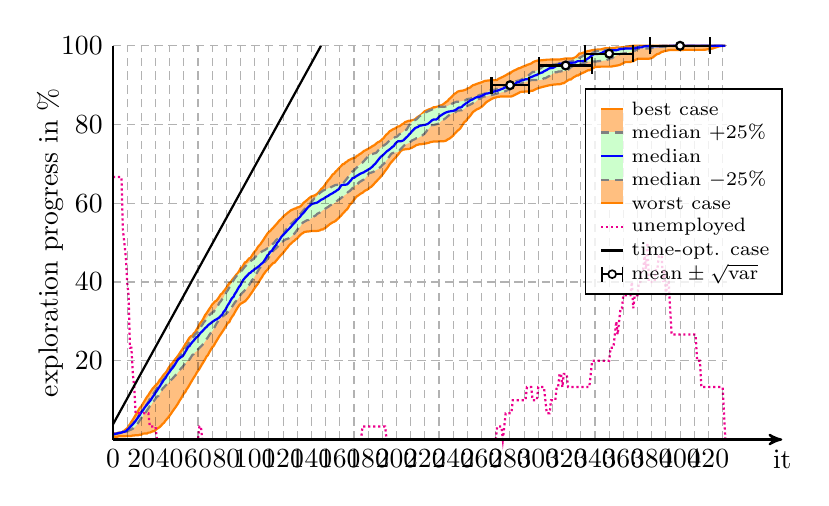 \begin{tikzpicture}[thick]


% plot data, scaled to 8cm
\begin{scope}[yscale=0.05, xscale=0.018]
\draw[draw=orange, fill=orange!50] (0.00, 0.69) -- (1.00, 0.71) -- (2.00, 0.71) -- (3.00, 0.71) -- (4.00, 0.82) -- (5.00, 0.82) -- (6.00, 0.82) -- (7.00, 0.84) -- (8.00, 0.84) -- (9.00, 0.84) -- (10.00, 0.92) -- (11.00, 0.92) -- (12.00, 0.92) -- (13.00, 0.92) -- (14.00, 1.03) -- (15.00, 1.03) -- (16.00, 1.11) -- (17.00, 1.11) -- (18.00, 1.11) -- (19.00, 1.24) -- (20.00, 1.24) -- (21.00, 1.49) -- (22.00, 1.51) -- (23.00, 1.51) -- (24.00, 1.51) -- (25.00, 1.76) -- (26.00, 1.76) -- (27.00, 1.93) -- (28.00, 2.08) -- (29.00, 2.10) -- (30.00, 2.42) -- (31.00, 2.71) -- (32.00, 2.94) -- (33.00, 3.17) -- (34.00, 3.53) -- (35.00, 3.97) -- (36.00, 4.26) -- (37.00, 4.77) -- (38.00, 5.19) -- (39.00, 5.61) -- (40.00, 6.09) -- (41.00, 6.60) -- (42.00, 7.14) -- (43.00, 7.65) -- (44.00, 8.13) -- (45.00, 8.65) -- (46.00, 9.22) -- (47.00, 9.89) -- (48.00, 10.42) -- (49.00, 11.05) -- (50.00, 11.72) -- (51.00, 12.04) -- (52.00, 12.75) -- (53.00, 13.27) -- (54.00, 13.90) -- (55.00, 14.51) -- (56.00, 15.12) -- (57.00, 15.73) -- (58.00, 16.24) -- (59.00, 16.93) -- (60.00, 17.45) -- (61.00, 17.98) -- (62.00, 18.61) -- (63.00, 19.22) -- (64.00, 19.79) -- (65.00, 20.39) -- (66.00, 21.11) -- (67.00, 21.47) -- (68.00, 22.18) -- (69.00, 22.81) -- (70.00, 23.42) -- (71.00, 23.76) -- (72.00, 24.43) -- (73.00, 25.02) -- (74.00, 25.62) -- (75.00, 26.23) -- (76.00, 26.74) -- (77.00, 27.28) -- (78.00, 27.81) -- (79.00, 28.42) -- (80.00, 29.01) -- (81.00, 29.62) -- (82.00, 29.80) -- (83.00, 30.58) -- (84.00, 31.19) -- (85.00, 31.63) -- (86.00, 32.33) -- (87.00, 32.96) -- (88.00, 33.56) -- (89.00, 34.07) -- (90.00, 34.49) -- (91.00, 34.64) -- (92.00, 34.89) -- (93.00, 35.08) -- (94.00, 35.45) -- (95.00, 35.87) -- (96.00, 36.32) -- (97.00, 36.88) -- (98.00, 37.37) -- (99.00, 37.91) -- (100.00, 38.50) -- (101.00, 39.00) -- (102.00, 39.45) -- (103.00, 40.03) -- (104.00, 40.71) -- (105.00, 41.19) -- (106.00, 41.84) -- (107.00, 42.30) -- (108.00, 42.81) -- (109.00, 43.16) -- (110.00, 43.60) -- (111.00, 44.09) -- (112.00, 44.44) -- (113.00, 44.84) -- (114.00, 44.93) -- (115.00, 45.37) -- (116.00, 45.81) -- (117.00, 46.23) -- (118.00, 46.67) -- (119.00, 47.05) -- (120.00, 47.41) -- (121.00, 47.87) -- (122.00, 48.33) -- (123.00, 48.71) -- (124.00, 49.25) -- (125.00, 49.61) -- (126.00, 49.91) -- (127.00, 50.26) -- (128.00, 50.51) -- (129.00, 50.89) -- (130.00, 51.10) -- (131.00, 51.56) -- (132.00, 51.92) -- (133.00, 52.24) -- (134.00, 52.43) -- (135.00, 52.72) -- (136.00, 52.76) -- (137.00, 52.85) -- (138.00, 52.85) -- (139.00, 52.89) -- (140.00, 52.97) -- (141.00, 52.99) -- (142.00, 52.99) -- (143.00, 52.99) -- (144.00, 52.99) -- (145.00, 53.04) -- (146.00, 53.12) -- (147.00, 53.35) -- (148.00, 53.35) -- (149.00, 53.60) -- (150.00, 53.79) -- (151.00, 54.13) -- (152.00, 54.40) -- (153.00, 54.72) -- (154.00, 54.93) -- (155.00, 55.16) -- (156.00, 55.30) -- (157.00, 55.53) -- (158.00, 55.87) -- (159.00, 56.16) -- (160.00, 56.56) -- (161.00, 56.90) -- (162.00, 57.36) -- (163.00, 57.70) -- (164.00, 58.14) -- (165.00, 58.43) -- (166.00, 58.92) -- (167.00, 59.61) -- (168.00, 59.95) -- (169.00, 60.37) -- (170.00, 60.89) -- (171.00, 61.35) -- (172.00, 61.77) -- (173.00, 61.98) -- (174.00, 62.26) -- (175.00, 62.51) -- (176.00, 62.65) -- (177.00, 62.99) -- (178.00, 63.26) -- (179.00, 63.39) -- (180.00, 63.62) -- (181.00, 63.96) -- (182.00, 64.15) -- (183.00, 64.48) -- (184.00, 64.86) -- (185.00, 65.28) -- (186.00, 65.62) -- (187.00, 66.04) -- (188.00, 66.39) -- (189.00, 66.81) -- (190.00, 67.25) -- (191.00, 67.70) -- (192.00, 68.24) -- (193.00, 68.70) -- (194.00, 69.21) -- (195.00, 69.82) -- (196.00, 70.30) -- (197.00, 70.68) -- (198.00, 71.12) -- (199.00, 71.50) -- (200.00, 71.90) -- (201.00, 72.34) -- (202.00, 72.80) -- (203.00, 73.28) -- (204.00, 73.53) -- (205.00, 73.66) -- (206.00, 73.70) -- (207.00, 73.75) -- (208.00, 73.79) -- (209.00, 73.83) -- (210.00, 74.00) -- (211.00, 74.14) -- (212.00, 74.35) -- (213.00, 74.54) -- (214.00, 74.80) -- (215.00, 74.86) -- (216.00, 74.98) -- (217.00, 74.98) -- (218.00, 75.05) -- (219.00, 75.11) -- (220.00, 75.15) -- (221.00, 75.22) -- (222.00, 75.30) -- (223.00, 75.40) -- (224.00, 75.55) -- (225.00, 75.61) -- (226.00, 75.68) -- (227.00, 75.72) -- (228.00, 75.72) -- (229.00, 75.72) -- (230.00, 75.74) -- (231.00, 75.76) -- (232.00, 75.76) -- (233.00, 75.76) -- (234.00, 75.82) -- (235.00, 75.93) -- (236.00, 76.20) -- (237.00, 76.37) -- (238.00, 76.60) -- (239.00, 76.90) -- (240.00, 77.21) -- (241.00, 77.69) -- (242.00, 78.01) -- (243.00, 78.41) -- (244.00, 78.70) -- (245.00, 79.02) -- (246.00, 79.61) -- (247.00, 80.17) -- (248.00, 80.70) -- (249.00, 80.89) -- (250.00, 81.47) -- (251.00, 81.81) -- (252.00, 82.21) -- (253.00, 82.73) -- (254.00, 83.22) -- (255.00, 83.43) -- (256.00, 83.72) -- (257.00, 83.93) -- (258.00, 84.04) -- (259.00, 84.27) -- (260.00, 84.50) -- (261.00, 84.81) -- (262.00, 85.17) -- (263.00, 85.57) -- (264.00, 85.84) -- (265.00, 86.05) -- (266.00, 86.26) -- (267.00, 86.49) -- (268.00, 86.64) -- (269.00, 86.81) -- (270.00, 86.85) -- (271.00, 87.02) -- (272.00, 87.04) -- (273.00, 87.10) -- (274.00, 87.15) -- (275.00, 87.15) -- (276.00, 87.15) -- (277.00, 87.15) -- (278.00, 87.15) -- (279.00, 87.15) -- (280.00, 87.15) -- (281.00, 87.15) -- (282.00, 87.27) -- (283.00, 87.46) -- (284.00, 87.63) -- (285.00, 87.80) -- (286.00, 87.99) -- (287.00, 88.20) -- (288.00, 88.30) -- (289.00, 88.34) -- (290.00, 88.36) -- (291.00, 88.38) -- (292.00, 88.41) -- (293.00, 88.41) -- (294.00, 88.43) -- (295.00, 88.57) -- (296.00, 88.57) -- (297.00, 88.76) -- (298.00, 88.95) -- (299.00, 89.12) -- (300.00, 89.25) -- (301.00, 89.35) -- (302.00, 89.46) -- (303.00, 89.56) -- (304.00, 89.65) -- (305.00, 89.73) -- (306.00, 89.83) -- (307.00, 89.92) -- (308.00, 89.98) -- (309.00, 90.04) -- (310.00, 90.11) -- (311.00, 90.15) -- (312.00, 90.19) -- (313.00, 90.21) -- (314.00, 90.23) -- (315.00, 90.25) -- (316.00, 90.30) -- (317.00, 90.51) -- (318.00, 90.51) -- (319.00, 90.74) -- (320.00, 91.03) -- (321.00, 91.22) -- (322.00, 91.47) -- (323.00, 91.47) -- (324.00, 91.75) -- (325.00, 92.02) -- (326.00, 92.19) -- (327.00, 92.44) -- (328.00, 92.44) -- (329.00, 92.71) -- (330.00, 92.88) -- (331.00, 93.07) -- (332.00, 93.22) -- (333.00, 93.38) -- (334.00, 93.59) -- (335.00, 93.78) -- (336.00, 93.78) -- (337.00, 93.95) -- (338.00, 94.20) -- (339.00, 94.37) -- (340.00, 94.60) -- (341.00, 94.64) -- (342.00, 94.69) -- (343.00, 94.69) -- (344.00, 94.71) -- (345.00, 94.71) -- (346.00, 94.71) -- (347.00, 94.71) -- (348.00, 94.71) -- (349.00, 94.71) -- (350.00, 94.71) -- (351.00, 94.71) -- (352.00, 94.75) -- (353.00, 94.85) -- (354.00, 94.90) -- (355.00, 94.96) -- (356.00, 95.02) -- (357.00, 95.11) -- (358.00, 95.23) -- (359.00, 95.42) -- (360.00, 95.61) -- (361.00, 95.84) -- (362.00, 95.86) -- (363.00, 95.86) -- (364.00, 95.86) -- (365.00, 95.90) -- (366.00, 96.03) -- (367.00, 96.09) -- (368.00, 96.32) -- (369.00, 96.51) -- (370.00, 96.72) -- (371.00, 96.72) -- (372.00, 96.72) -- (373.00, 96.72) -- (374.00, 96.72) -- (375.00, 96.72) -- (376.00, 96.72) -- (377.00, 96.72) -- (378.00, 96.72) -- (379.00, 96.79) -- (380.00, 96.93) -- (381.00, 97.10) -- (382.00, 97.42) -- (383.00, 97.69) -- (384.00, 97.92) -- (385.00, 97.98) -- (386.00, 98.19) -- (387.00, 98.45) -- (388.00, 98.51) -- (389.00, 98.70) -- (390.00, 98.70) -- (391.00, 98.80) -- (392.00, 98.89) -- (393.00, 98.91) -- (394.00, 98.93) -- (395.00, 98.93) -- (396.00, 98.93) -- (397.00, 98.93) -- (398.00, 98.93) -- (399.00, 98.93) -- (400.00, 98.93) -- (401.00, 98.93) -- (402.00, 98.95) -- (403.00, 98.97) -- (404.00, 98.97) -- (405.00, 98.97) -- (406.00, 98.97) -- (407.00, 98.97) -- (408.00, 98.97) -- (409.00, 98.97) -- (410.00, 98.97) -- (411.00, 98.97) -- (412.00, 98.97) -- (413.00, 98.97) -- (414.00, 98.97) -- (415.00, 98.97) -- (416.00, 98.97) -- (417.00, 98.99) -- (418.00, 99.03) -- (419.00, 99.10) -- (420.00, 99.16) -- (421.00, 99.16) -- (422.00, 99.24) -- (423.00, 99.33) -- (424.00, 99.43) -- (425.00, 99.56) -- (426.00, 99.68) -- (427.00, 99.81) -- (428.00, 99.89) -- (429.00, 99.94) -- (430.00, 99.96) -- (431.00, 99.98) -- (432.00, 100.00) -- (432.00, 100.00) -- (431.00, 100.00) -- (430.00, 100.00) -- (429.00, 100.00) -- (428.00, 100.00) -- (427.00, 100.00) -- (426.00, 100.00) -- (425.00, 100.00) -- (424.00, 100.00) -- (423.00, 100.00) -- (422.00, 100.00) -- (421.00, 100.00) -- (420.00, 100.00) -- (419.00, 100.00) -- (418.00, 100.00) -- (417.00, 100.00) -- (416.00, 100.00) -- (415.00, 100.00) -- (414.00, 100.00) -- (413.00, 100.00) -- (412.00, 100.00) -- (411.00, 100.00) -- (410.00, 100.00) -- (409.00, 100.00) -- (408.00, 100.00) -- (407.00, 100.00) -- (406.00, 100.00) -- (405.00, 100.00) -- (404.00, 100.00) -- (403.00, 100.00) -- (402.00, 100.00) -- (401.00, 100.00) -- (400.00, 100.00) -- (399.00, 100.00) -- (398.00, 100.00) -- (397.00, 100.00) -- (396.00, 100.00) -- (395.00, 100.00) -- (394.00, 100.00) -- (393.00, 100.00) -- (392.00, 100.00) -- (391.00, 100.00) -- (390.00, 100.00) -- (389.00, 100.00) -- (388.00, 100.00) -- (387.00, 100.00) -- (386.00, 100.00) -- (385.00, 100.00) -- (384.00, 100.00) -- (383.00, 100.00) -- (382.00, 100.00) -- (381.00, 100.00) -- (380.00, 100.00) -- (379.00, 100.00) -- (378.00, 100.00) -- (377.00, 100.00) -- (376.00, 100.00) -- (375.00, 100.00) -- (374.00, 100.00) -- (373.00, 100.00) -- (372.00, 100.00) -- (371.00, 100.00) -- (370.00, 100.00) -- (369.00, 100.00) -- (368.00, 100.00) -- (367.00, 100.00) -- (366.00, 99.98) -- (365.00, 99.92) -- (364.00, 99.85) -- (363.00, 99.79) -- (362.00, 99.73) -- (361.00, 99.73) -- (360.00, 99.66) -- (359.00, 99.62) -- (358.00, 99.60) -- (357.00, 99.60) -- (356.00, 99.56) -- (355.00, 99.56) -- (354.00, 99.47) -- (353.00, 99.45) -- (352.00, 99.41) -- (351.00, 99.39) -- (350.00, 99.39) -- (349.00, 99.39) -- (348.00, 99.39) -- (347.00, 99.37) -- (346.00, 99.26) -- (345.00, 99.20) -- (344.00, 99.05) -- (343.00, 99.05) -- (342.00, 99.05) -- (341.00, 99.03) -- (340.00, 98.99) -- (339.00, 98.95) -- (338.00, 98.89) -- (337.00, 98.80) -- (336.00, 98.72) -- (335.00, 98.70) -- (334.00, 98.53) -- (333.00, 98.34) -- (332.00, 98.28) -- (331.00, 98.19) -- (330.00, 98.07) -- (329.00, 98.07) -- (328.00, 97.65) -- (327.00, 97.31) -- (326.00, 97.02) -- (325.00, 96.91) -- (324.00, 96.79) -- (323.00, 96.79) -- (322.00, 96.79) -- (321.00, 96.79) -- (320.00, 96.79) -- (319.00, 96.77) -- (318.00, 96.70) -- (317.00, 96.62) -- (316.00, 96.58) -- (315.00, 96.53) -- (314.00, 96.51) -- (313.00, 96.51) -- (312.00, 96.51) -- (311.00, 96.51) -- (310.00, 96.51) -- (309.00, 96.51) -- (308.00, 96.49) -- (307.00, 96.49) -- (306.00, 96.49) -- (305.00, 96.41) -- (304.00, 96.41) -- (303.00, 96.32) -- (302.00, 96.32) -- (301.00, 96.28) -- (300.00, 96.28) -- (299.00, 96.20) -- (298.00, 96.11) -- (297.00, 95.97) -- (296.00, 95.78) -- (295.00, 95.51) -- (294.00, 95.38) -- (293.00, 95.25) -- (292.00, 95.15) -- (291.00, 94.92) -- (290.00, 94.81) -- (289.00, 94.69) -- (288.00, 94.50) -- (287.00, 94.33) -- (286.00, 94.27) -- (285.00, 94.06) -- (284.00, 93.87) -- (283.00, 93.74) -- (282.00, 93.53) -- (281.00, 93.32) -- (280.00, 92.96) -- (279.00, 92.96) -- (278.00, 92.71) -- (277.00, 92.50) -- (276.00, 92.31) -- (275.00, 92.12) -- (274.00, 91.96) -- (273.00, 91.77) -- (272.00, 91.66) -- (271.00, 91.35) -- (270.00, 91.28) -- (269.00, 91.28) -- (268.00, 91.28) -- (267.00, 91.28) -- (266.00, 91.24) -- (265.00, 91.20) -- (264.00, 91.16) -- (263.00, 91.12) -- (262.00, 91.05) -- (261.00, 90.88) -- (260.00, 90.74) -- (259.00, 90.61) -- (258.00, 90.49) -- (257.00, 90.38) -- (256.00, 90.23) -- (255.00, 90.09) -- (254.00, 90.00) -- (253.00, 89.75) -- (252.00, 89.41) -- (251.00, 89.25) -- (250.00, 89.16) -- (249.00, 88.89) -- (248.00, 88.78) -- (247.00, 88.64) -- (246.00, 88.59) -- (245.00, 88.55) -- (244.00, 88.45) -- (243.00, 88.34) -- (242.00, 88.01) -- (241.00, 87.84) -- (240.00, 87.48) -- (239.00, 87.06) -- (238.00, 86.75) -- (237.00, 86.43) -- (236.00, 85.99) -- (235.00, 85.74) -- (234.00, 85.44) -- (233.00, 85.17) -- (232.00, 84.94) -- (231.00, 84.86) -- (230.00, 84.69) -- (229.00, 84.54) -- (228.00, 84.48) -- (227.00, 84.37) -- (226.00, 84.37) -- (225.00, 84.14) -- (224.00, 83.97) -- (223.00, 83.87) -- (222.00, 83.72) -- (221.00, 83.55) -- (220.00, 83.43) -- (219.00, 83.07) -- (218.00, 82.67) -- (217.00, 82.40) -- (216.00, 82.15) -- (215.00, 81.94) -- (214.00, 81.66) -- (213.00, 81.31) -- (212.00, 81.18) -- (211.00, 81.10) -- (210.00, 80.99) -- (209.00, 80.99) -- (208.00, 80.89) -- (207.00, 80.74) -- (206.00, 80.61) -- (205.00, 80.28) -- (204.00, 80.09) -- (203.00, 79.82) -- (202.00, 79.54) -- (201.00, 79.54) -- (200.00, 79.27) -- (199.00, 79.02) -- (198.00, 78.87) -- (197.00, 78.70) -- (196.00, 78.45) -- (195.00, 78.26) -- (194.00, 77.76) -- (193.00, 77.50) -- (192.00, 77.11) -- (191.00, 76.60) -- (190.00, 76.29) -- (189.00, 75.93) -- (188.00, 75.68) -- (187.00, 75.53) -- (186.00, 75.28) -- (185.00, 74.96) -- (184.00, 74.69) -- (183.00, 74.52) -- (182.00, 74.25) -- (181.00, 74.08) -- (180.00, 73.81) -- (179.00, 73.64) -- (178.00, 73.45) -- (177.00, 73.28) -- (176.00, 72.99) -- (175.00, 72.67) -- (174.00, 72.51) -- (173.00, 72.17) -- (172.00, 72.04) -- (171.00, 71.62) -- (170.00, 71.50) -- (169.00, 71.39) -- (168.00, 71.27) -- (167.00, 71.06) -- (166.00, 70.89) -- (165.00, 70.57) -- (164.00, 70.38) -- (163.00, 69.99) -- (162.00, 69.92) -- (161.00, 69.48) -- (160.00, 69.15) -- (159.00, 68.77) -- (158.00, 68.35) -- (157.00, 68.03) -- (156.00, 67.53) -- (155.00, 67.34) -- (154.00, 66.81) -- (153.00, 66.31) -- (152.00, 65.93) -- (151.00, 65.47) -- (150.00, 64.92) -- (149.00, 64.38) -- (148.00, 63.94) -- (147.00, 63.68) -- (146.00, 63.20) -- (145.00, 62.74) -- (144.00, 62.38) -- (143.00, 62.17) -- (142.00, 61.96) -- (141.00, 61.86) -- (140.00, 61.75) -- (139.00, 61.48) -- (138.00, 61.21) -- (137.00, 60.87) -- (136.00, 60.55) -- (135.00, 60.28) -- (134.00, 59.97) -- (133.00, 59.48) -- (132.00, 59.17) -- (131.00, 59.00) -- (130.00, 58.96) -- (129.00, 58.69) -- (128.00, 58.64) -- (127.00, 58.45) -- (126.00, 58.31) -- (125.00, 58.10) -- (124.00, 57.78) -- (123.00, 57.53) -- (122.00, 57.19) -- (121.00, 56.94) -- (120.00, 56.58) -- (119.00, 56.14) -- (118.00, 55.81) -- (117.00, 55.45) -- (116.00, 54.99) -- (115.00, 54.59) -- (114.00, 54.19) -- (113.00, 53.77) -- (112.00, 53.43) -- (111.00, 52.99) -- (110.00, 52.72) -- (109.00, 52.32) -- (108.00, 51.77) -- (107.00, 51.23) -- (106.00, 50.66) -- (105.00, 50.16) -- (104.00, 49.59) -- (103.00, 49.25) -- (102.00, 48.79) -- (101.00, 48.16) -- (100.00, 47.76) -- (99.00, 47.28) -- (98.00, 46.73) -- (97.00, 46.08) -- (96.00, 46.00) -- (95.00, 45.58) -- (94.00, 45.10) -- (93.00, 44.97) -- (92.00, 44.32) -- (91.00, 43.67) -- (90.00, 43.50) -- (89.00, 42.76) -- (88.00, 42.26) -- (87.00, 41.90) -- (86.00, 41.38) -- (85.00, 40.96) -- (84.00, 40.52) -- (83.00, 39.91) -- (82.00, 39.74) -- (81.00, 39.13) -- (80.00, 38.56) -- (79.00, 38.04) -- (78.00, 37.62) -- (77.00, 37.09) -- (76.00, 36.86) -- (75.00, 36.25) -- (74.00, 35.73) -- (73.00, 35.27) -- (72.00, 35.10) -- (71.00, 34.68) -- (70.00, 34.32) -- (69.00, 33.69) -- (68.00, 33.19) -- (67.00, 32.62) -- (66.00, 32.07) -- (65.00, 31.59) -- (64.00, 30.90) -- (63.00, 30.20) -- (62.00, 29.76) -- (61.00, 29.24) -- (60.00, 28.52) -- (59.00, 27.94) -- (58.00, 27.26) -- (57.00, 26.95) -- (56.00, 26.36) -- (55.00, 26.25) -- (54.00, 25.88) -- (53.00, 25.33) -- (52.00, 24.70) -- (51.00, 24.22) -- (50.00, 23.55) -- (49.00, 22.96) -- (48.00, 22.45) -- (47.00, 21.89) -- (46.00, 21.34) -- (45.00, 20.86) -- (44.00, 20.44) -- (43.00, 19.93) -- (42.00, 19.49) -- (41.00, 19.11) -- (40.00, 18.59) -- (39.00, 18.06) -- (38.00, 17.39) -- (37.00, 16.89) -- (36.00, 16.55) -- (35.00, 16.07) -- (34.00, 15.52) -- (33.00, 15.14) -- (32.00, 14.51) -- (31.00, 14.07) -- (30.00, 13.76) -- (29.00, 13.32) -- (28.00, 12.94) -- (27.00, 12.39) -- (26.00, 11.91) -- (25.00, 11.28) -- (24.00, 10.84) -- (23.00, 10.23) -- (22.00, 9.64) -- (21.00, 9.03) -- (20.00, 8.44) -- (19.00, 8.07) -- (18.00, 7.48) -- (17.00, 6.78) -- (16.00, 6.24) -- (15.00, 5.61) -- (14.00, 5.04) -- (13.00, 4.49) -- (12.00, 3.89) -- (11.00, 3.38) -- (10.00, 2.84) -- (9.00, 2.58) -- (8.00, 2.25) -- (7.00, 2.02) -- (6.00, 1.83) -- (5.00, 1.76) -- (4.00, 1.76) -- (3.00, 1.62) -- (2.00, 1.55) -- (1.00, 1.55) -- (0.00, 1.28);
\draw[gray, densely dashed, fill=green!20] (0.00, 1.28) -- (1.00, 1.28) -- (2.00, 1.47) -- (3.00, 1.47) -- (4.00, 1.62) -- (5.00, 1.62) -- (6.00, 1.68) -- (7.00, 1.83) -- (8.00, 1.89) -- (9.00, 1.95) -- (10.00, 2.02) -- (11.00, 2.25) -- (12.00, 2.42) -- (13.00, 2.56) -- (14.00, 2.75) -- (15.00, 3.11) -- (16.00, 3.40) -- (17.00, 3.84) -- (18.00, 4.35) -- (19.00, 4.94) -- (20.00, 5.46) -- (21.00, 5.88) -- (22.00, 6.41) -- (23.00, 6.85) -- (24.00, 7.37) -- (25.00, 7.92) -- (26.00, 8.49) -- (27.00, 8.82) -- (28.00, 9.39) -- (29.00, 9.83) -- (30.00, 10.35) -- (31.00, 10.88) -- (32.00, 11.03) -- (33.00, 11.62) -- (34.00, 12.29) -- (35.00, 12.92) -- (36.00, 13.25) -- (37.00, 13.69) -- (38.00, 14.01) -- (39.00, 14.35) -- (40.00, 14.64) -- (41.00, 15.14) -- (42.00, 15.48) -- (43.00, 15.88) -- (44.00, 16.30) -- (45.00, 16.61) -- (46.00, 17.14) -- (47.00, 17.56) -- (48.00, 18.06) -- (49.00, 18.40) -- (50.00, 18.88) -- (51.00, 19.43) -- (52.00, 19.79) -- (53.00, 20.31) -- (54.00, 20.31) -- (55.00, 20.90) -- (56.00, 21.47) -- (57.00, 21.70) -- (58.00, 22.26) -- (59.00, 22.41) -- (60.00, 22.89) -- (61.00, 23.31) -- (62.00, 23.63) -- (63.00, 23.99) -- (64.00, 24.45) -- (65.00, 24.93) -- (66.00, 25.52) -- (67.00, 25.98) -- (68.00, 26.57) -- (69.00, 27.07) -- (70.00, 27.54) -- (71.00, 28.10) -- (72.00, 28.75) -- (73.00, 29.45) -- (74.00, 29.97) -- (75.00, 30.46) -- (76.00, 30.88) -- (77.00, 31.17) -- (78.00, 31.44) -- (79.00, 31.72) -- (80.00, 32.05) -- (81.00, 32.39) -- (82.00, 32.72) -- (83.00, 33.12) -- (84.00, 33.71) -- (85.00, 34.28) -- (86.00, 34.82) -- (87.00, 35.24) -- (88.00, 35.60) -- (89.00, 36.15) -- (90.00, 36.71) -- (91.00, 37.20) -- (92.00, 37.51) -- (93.00, 37.91) -- (94.00, 38.23) -- (95.00, 38.79) -- (96.00, 39.24) -- (97.00, 39.84) -- (98.00, 40.41) -- (99.00, 40.81) -- (100.00, 41.50) -- (101.00, 42.03) -- (102.00, 42.62) -- (103.00, 43.25) -- (104.00, 43.73) -- (105.00, 44.28) -- (106.00, 44.61) -- (107.00, 45.05) -- (108.00, 45.39) -- (109.00, 45.91) -- (110.00, 46.29) -- (111.00, 46.90) -- (112.00, 47.39) -- (113.00, 47.91) -- (114.00, 48.25) -- (115.00, 48.58) -- (116.00, 48.90) -- (117.00, 49.36) -- (118.00, 49.97) -- (119.00, 50.26) -- (120.00, 50.35) -- (121.00, 50.68) -- (122.00, 50.85) -- (123.00, 50.96) -- (124.00, 51.12) -- (125.00, 51.40) -- (126.00, 51.63) -- (127.00, 52.03) -- (128.00, 52.28) -- (129.00, 52.78) -- (130.00, 53.29) -- (131.00, 53.77) -- (132.00, 54.04) -- (133.00, 54.67) -- (134.00, 55.14) -- (135.00, 55.30) -- (136.00, 55.53) -- (137.00, 55.72) -- (138.00, 55.74) -- (139.00, 56.06) -- (140.00, 56.19) -- (141.00, 56.44) -- (142.00, 56.75) -- (143.00, 56.90) -- (144.00, 57.30) -- (145.00, 57.51) -- (146.00, 57.68) -- (147.00, 57.93) -- (148.00, 58.24) -- (149.00, 58.43) -- (150.00, 58.69) -- (151.00, 58.92) -- (152.00, 59.13) -- (153.00, 59.44) -- (154.00, 59.61) -- (155.00, 59.82) -- (156.00, 60.01) -- (157.00, 60.28) -- (158.00, 60.55) -- (159.00, 60.91) -- (160.00, 61.06) -- (161.00, 61.37) -- (162.00, 61.65) -- (163.00, 61.98) -- (164.00, 62.21) -- (165.00, 62.57) -- (166.00, 62.93) -- (167.00, 63.10) -- (168.00, 63.47) -- (169.00, 63.89) -- (170.00, 64.21) -- (171.00, 64.59) -- (172.00, 64.73) -- (173.00, 65.09) -- (174.00, 65.43) -- (175.00, 65.62) -- (176.00, 65.87) -- (177.00, 66.06) -- (178.00, 66.48) -- (179.00, 66.90) -- (180.00, 67.36) -- (181.00, 67.76) -- (182.00, 67.76) -- (183.00, 67.91) -- (184.00, 68.05) -- (185.00, 68.33) -- (186.00, 68.52) -- (187.00, 68.70) -- (188.00, 69.04) -- (189.00, 69.27) -- (190.00, 69.75) -- (191.00, 70.01) -- (192.00, 70.43) -- (193.00, 70.97) -- (194.00, 71.43) -- (195.00, 71.92) -- (196.00, 72.44) -- (197.00, 72.74) -- (198.00, 72.82) -- (199.00, 72.90) -- (200.00, 73.01) -- (201.00, 73.09) -- (202.00, 73.35) -- (203.00, 73.81) -- (204.00, 74.17) -- (205.00, 74.56) -- (206.00, 74.90) -- (207.00, 75.11) -- (208.00, 75.17) -- (209.00, 75.40) -- (210.00, 75.66) -- (211.00, 75.97) -- (212.00, 76.14) -- (213.00, 76.29) -- (214.00, 76.52) -- (215.00, 76.58) -- (216.00, 76.75) -- (217.00, 77.00) -- (218.00, 77.19) -- (219.00, 77.46) -- (220.00, 77.76) -- (221.00, 78.24) -- (222.00, 78.76) -- (223.00, 79.04) -- (224.00, 79.61) -- (225.00, 79.86) -- (226.00, 79.86) -- (227.00, 79.96) -- (228.00, 80.07) -- (229.00, 80.15) -- (230.00, 80.34) -- (231.00, 80.72) -- (232.00, 81.05) -- (233.00, 81.22) -- (234.00, 81.45) -- (235.00, 81.73) -- (236.00, 82.06) -- (237.00, 82.34) -- (238.00, 82.59) -- (239.00, 82.82) -- (240.00, 83.01) -- (241.00, 83.03) -- (242.00, 83.28) -- (243.00, 83.57) -- (244.00, 83.57) -- (245.00, 83.60) -- (246.00, 83.62) -- (247.00, 83.87) -- (248.00, 84.08) -- (249.00, 84.44) -- (250.00, 84.79) -- (251.00, 84.88) -- (252.00, 85.07) -- (253.00, 85.23) -- (254.00, 85.47) -- (255.00, 85.59) -- (256.00, 85.84) -- (257.00, 86.20) -- (258.00, 86.49) -- (259.00, 86.56) -- (260.00, 86.83) -- (261.00, 87.08) -- (262.00, 87.10) -- (263.00, 87.19) -- (264.00, 87.25) -- (265.00, 87.33) -- (266.00, 87.42) -- (267.00, 87.50) -- (268.00, 87.59) -- (269.00, 87.69) -- (270.00, 87.82) -- (271.00, 87.86) -- (272.00, 87.99) -- (273.00, 88.05) -- (274.00, 88.20) -- (275.00, 88.22) -- (276.00, 88.34) -- (277.00, 88.51) -- (278.00, 88.66) -- (279.00, 88.89) -- (280.00, 88.95) -- (281.00, 89.20) -- (282.00, 89.46) -- (283.00, 89.79) -- (284.00, 90.07) -- (285.00, 90.13) -- (286.00, 90.13) -- (287.00, 90.21) -- (288.00, 90.38) -- (289.00, 90.59) -- (290.00, 90.72) -- (291.00, 90.82) -- (292.00, 90.95) -- (293.00, 91.05) -- (294.00, 91.16) -- (295.00, 91.28) -- (296.00, 91.33) -- (297.00, 91.33) -- (298.00, 91.33) -- (299.00, 91.33) -- (300.00, 91.33) -- (301.00, 91.33) -- (302.00, 91.35) -- (303.00, 91.51) -- (304.00, 91.75) -- (305.00, 91.75) -- (306.00, 91.98) -- (307.00, 92.19) -- (308.00, 92.35) -- (309.00, 92.65) -- (310.00, 92.84) -- (311.00, 93.09) -- (312.00, 93.26) -- (313.00, 93.26) -- (314.00, 93.45) -- (315.00, 93.47) -- (316.00, 93.51) -- (317.00, 93.57) -- (318.00, 93.57) -- (319.00, 93.68) -- (320.00, 93.68) -- (321.00, 93.89) -- (322.00, 94.20) -- (323.00, 94.60) -- (324.00, 94.75) -- (325.00, 95.25) -- (326.00, 95.34) -- (327.00, 95.42) -- (328.00, 95.42) -- (329.00, 95.42) -- (330.00, 95.44) -- (331.00, 95.53) -- (332.00, 95.61) -- (333.00, 95.74) -- (334.00, 95.86) -- (335.00, 95.95) -- (336.00, 95.99) -- (337.00, 96.01) -- (338.00, 96.01) -- (339.00, 96.01) -- (340.00, 96.01) -- (341.00, 96.03) -- (342.00, 96.07) -- (343.00, 96.14) -- (344.00, 96.14) -- (345.00, 96.18) -- (346.00, 96.26) -- (347.00, 96.26) -- (348.00, 96.32) -- (349.00, 96.51) -- (350.00, 96.60) -- (351.00, 96.83) -- (352.00, 96.83) -- (353.00, 97.10) -- (354.00, 97.35) -- (355.00, 97.52) -- (356.00, 97.77) -- (357.00, 97.77) -- (358.00, 97.98) -- (359.00, 98.00) -- (360.00, 98.09) -- (361.00, 98.09) -- (362.00, 98.17) -- (363.00, 98.17) -- (364.00, 98.32) -- (365.00, 98.38) -- (366.00, 98.47) -- (367.00, 98.61) -- (368.00, 98.72) -- (369.00, 98.93) -- (370.00, 99.18) -- (371.00, 99.31) -- (372.00, 99.33) -- (373.00, 99.33) -- (374.00, 99.33) -- (375.00, 99.33) -- (376.00, 99.33) -- (377.00, 99.33) -- (378.00, 99.33) -- (379.00, 99.37) -- (380.00, 99.43) -- (381.00, 99.43) -- (382.00, 99.43) -- (383.00, 99.54) -- (384.00, 99.66) -- (385.00, 99.73) -- (386.00, 99.73) -- (387.00, 99.73) -- (388.00, 99.73) -- (389.00, 99.75) -- (390.00, 99.83) -- (391.00, 99.87) -- (392.00, 99.92) -- (393.00, 99.92) -- (394.00, 99.92) -- (395.00, 99.92) -- (396.00, 99.92) -- (397.00, 99.92) -- (398.00, 99.92) -- (399.00, 99.92) -- (400.00, 99.92) -- (401.00, 99.92) -- (402.00, 99.92) -- (403.00, 99.92) -- (404.00, 99.92) -- (405.00, 99.92) -- (406.00, 99.92) -- (407.00, 99.92) -- (408.00, 99.92) -- (409.00, 99.92) -- (410.00, 99.94) -- (411.00, 99.98) -- (412.00, 99.98) -- (413.00, 99.98) -- (414.00, 99.98) -- (415.00, 100.00) -- (416.00, 100.00) -- (417.00, 100.00) -- (418.00, 100.00) -- (419.00, 100.00) -- (420.00, 100.00) -- (421.00, 100.00) -- (422.00, 100.00) -- (423.00, 100.00) -- (424.00, 100.00) -- (425.00, 100.00) -- (426.00, 100.00) -- (427.00, 100.00) -- (428.00, 100.00) -- (429.00, 100.00) -- (430.00, 100.00) -- (431.00, 100.00) -- (432.00, 100.00) -- (432.00, 100.00) -- (431.00, 100.00) -- (430.00, 100.00) -- (429.00, 100.00) -- (428.00, 100.00) -- (427.00, 100.00) -- (426.00, 100.00) -- (425.00, 100.00) -- (424.00, 100.00) -- (423.00, 100.00) -- (422.00, 100.00) -- (421.00, 100.00) -- (420.00, 100.00) -- (419.00, 100.00) -- (418.00, 100.00) -- (417.00, 100.00) -- (416.00, 100.00) -- (415.00, 100.00) -- (414.00, 100.00) -- (413.00, 100.00) -- (412.00, 100.00) -- (411.00, 100.00) -- (410.00, 100.00) -- (409.00, 100.00) -- (408.00, 100.00) -- (407.00, 100.00) -- (406.00, 100.00) -- (405.00, 100.00) -- (404.00, 100.00) -- (403.00, 100.00) -- (402.00, 100.00) -- (401.00, 100.00) -- (400.00, 100.00) -- (399.00, 100.00) -- (398.00, 100.00) -- (397.00, 100.00) -- (396.00, 100.00) -- (395.00, 100.00) -- (394.00, 100.00) -- (393.00, 100.00) -- (392.00, 100.00) -- (391.00, 100.00) -- (390.00, 100.00) -- (389.00, 100.00) -- (388.00, 100.00) -- (387.00, 99.98) -- (386.00, 99.98) -- (385.00, 99.98) -- (384.00, 99.98) -- (383.00, 99.98) -- (382.00, 99.98) -- (381.00, 99.98) -- (380.00, 99.98) -- (379.00, 99.98) -- (378.00, 99.98) -- (377.00, 99.98) -- (376.00, 99.98) -- (375.00, 99.98) -- (374.00, 99.94) -- (373.00, 99.87) -- (372.00, 99.87) -- (371.00, 99.85) -- (370.00, 99.77) -- (369.00, 99.60) -- (368.00, 99.60) -- (367.00, 99.60) -- (366.00, 99.54) -- (365.00, 99.47) -- (364.00, 99.43) -- (363.00, 99.41) -- (362.00, 99.37) -- (361.00, 99.35) -- (360.00, 99.35) -- (359.00, 99.35) -- (358.00, 99.33) -- (357.00, 99.33) -- (356.00, 99.26) -- (355.00, 99.24) -- (354.00, 99.12) -- (353.00, 99.03) -- (352.00, 98.99) -- (351.00, 98.99) -- (350.00, 98.99) -- (349.00, 98.99) -- (348.00, 98.99) -- (347.00, 98.89) -- (346.00, 98.80) -- (345.00, 98.78) -- (344.00, 98.78) -- (343.00, 98.76) -- (342.00, 98.68) -- (341.00, 98.61) -- (340.00, 98.42) -- (339.00, 98.40) -- (338.00, 98.13) -- (337.00, 97.94) -- (336.00, 97.79) -- (335.00, 97.79) -- (334.00, 97.71) -- (333.00, 97.67) -- (332.00, 97.56) -- (331.00, 97.31) -- (330.00, 97.14) -- (329.00, 96.93) -- (328.00, 96.83) -- (327.00, 96.79) -- (326.00, 96.79) -- (325.00, 96.35) -- (324.00, 96.11) -- (323.00, 96.03) -- (322.00, 96.01) -- (321.00, 95.95) -- (320.00, 95.90) -- (319.00, 95.78) -- (318.00, 95.76) -- (317.00, 95.69) -- (316.00, 95.61) -- (315.00, 95.59) -- (314.00, 95.42) -- (313.00, 95.38) -- (312.00, 95.27) -- (311.00, 95.23) -- (310.00, 95.23) -- (309.00, 95.23) -- (308.00, 95.19) -- (307.00, 95.15) -- (306.00, 95.13) -- (305.00, 95.06) -- (304.00, 94.92) -- (303.00, 94.69) -- (302.00, 94.37) -- (301.00, 94.14) -- (300.00, 93.87) -- (299.00, 93.70) -- (298.00, 93.49) -- (297.00, 93.34) -- (296.00, 93.34) -- (295.00, 93.05) -- (294.00, 92.77) -- (293.00, 92.44) -- (292.00, 92.19) -- (291.00, 92.02) -- (290.00, 91.77) -- (289.00, 91.60) -- (288.00, 91.43) -- (287.00, 91.26) -- (286.00, 91.16) -- (285.00, 91.09) -- (284.00, 90.95) -- (283.00, 90.76) -- (282.00, 90.57) -- (281.00, 90.38) -- (280.00, 90.19) -- (279.00, 90.04) -- (278.00, 89.98) -- (277.00, 89.90) -- (276.00, 89.67) -- (275.00, 89.56) -- (274.00, 89.37) -- (273.00, 89.22) -- (272.00, 89.16) -- (271.00, 89.10) -- (270.00, 88.93) -- (269.00, 88.83) -- (268.00, 88.74) -- (267.00, 88.70) -- (266.00, 88.64) -- (265.00, 88.43) -- (264.00, 88.30) -- (263.00, 87.96) -- (262.00, 87.84) -- (261.00, 87.73) -- (260.00, 87.59) -- (259.00, 87.59) -- (258.00, 87.40) -- (257.00, 87.25) -- (256.00, 87.15) -- (255.00, 87.02) -- (254.00, 86.85) -- (253.00, 86.73) -- (252.00, 86.56) -- (251.00, 86.54) -- (250.00, 86.49) -- (249.00, 86.28) -- (248.00, 86.07) -- (247.00, 86.01) -- (246.00, 85.93) -- (245.00, 85.86) -- (244.00, 85.80) -- (243.00, 85.80) -- (242.00, 85.76) -- (241.00, 85.59) -- (240.00, 85.44) -- (239.00, 85.28) -- (238.00, 85.02) -- (237.00, 84.90) -- (236.00, 84.67) -- (235.00, 84.58) -- (234.00, 84.54) -- (233.00, 84.54) -- (232.00, 84.54) -- (231.00, 84.54) -- (230.00, 84.46) -- (229.00, 84.31) -- (228.00, 84.16) -- (227.00, 83.97) -- (226.00, 83.95) -- (225.00, 83.81) -- (224.00, 83.66) -- (223.00, 83.51) -- (222.00, 83.34) -- (221.00, 83.18) -- (220.00, 83.01) -- (219.00, 82.82) -- (218.00, 82.65) -- (217.00, 82.29) -- (216.00, 82.06) -- (215.00, 81.64) -- (214.00, 81.31) -- (213.00, 81.14) -- (212.00, 80.93) -- (211.00, 80.70) -- (210.00, 80.17) -- (209.00, 79.86) -- (208.00, 79.25) -- (207.00, 78.66) -- (206.00, 78.58) -- (205.00, 78.24) -- (204.00, 77.95) -- (203.00, 77.71) -- (202.00, 77.53) -- (201.00, 77.15) -- (200.00, 76.87) -- (199.00, 76.81) -- (198.00, 76.52) -- (197.00, 76.16) -- (196.00, 76.01) -- (195.00, 75.87) -- (194.00, 75.57) -- (193.00, 75.17) -- (192.00, 74.92) -- (191.00, 74.67) -- (190.00, 74.38) -- (189.00, 74.10) -- (188.00, 73.70) -- (187.00, 73.39) -- (186.00, 72.93) -- (185.00, 72.72) -- (184.00, 72.65) -- (183.00, 72.53) -- (182.00, 72.48) -- (181.00, 72.23) -- (180.00, 71.94) -- (179.00, 71.54) -- (178.00, 71.14) -- (177.00, 70.72) -- (176.00, 70.34) -- (175.00, 70.07) -- (174.00, 69.75) -- (173.00, 69.50) -- (172.00, 69.08) -- (171.00, 68.77) -- (170.00, 68.30) -- (169.00, 68.14) -- (168.00, 67.63) -- (167.00, 67.21) -- (166.00, 66.73) -- (165.00, 66.25) -- (164.00, 65.83) -- (163.00, 65.36) -- (162.00, 65.07) -- (161.00, 64.97) -- (160.00, 64.76) -- (159.00, 64.71) -- (158.00, 64.69) -- (157.00, 64.65) -- (156.00, 64.50) -- (155.00, 64.31) -- (154.00, 64.15) -- (153.00, 63.87) -- (152.00, 63.85) -- (151.00, 63.58) -- (150.00, 63.47) -- (149.00, 63.35) -- (148.00, 63.20) -- (147.00, 62.91) -- (146.00, 62.65) -- (145.00, 62.32) -- (144.00, 61.79) -- (143.00, 61.42) -- (142.00, 61.23) -- (141.00, 60.76) -- (140.00, 60.37) -- (139.00, 59.92) -- (138.00, 59.61) -- (137.00, 59.13) -- (136.00, 58.79) -- (135.00, 58.45) -- (134.00, 58.10) -- (133.00, 57.63) -- (132.00, 57.24) -- (131.00, 56.75) -- (130.00, 56.33) -- (129.00, 55.89) -- (128.00, 55.56) -- (127.00, 55.18) -- (126.00, 54.93) -- (125.00, 54.59) -- (124.00, 54.19) -- (123.00, 53.71) -- (122.00, 53.27) -- (121.00, 52.70) -- (120.00, 51.98) -- (119.00, 51.73) -- (118.00, 51.52) -- (117.00, 51.25) -- (116.00, 50.93) -- (115.00, 50.62) -- (114.00, 50.14) -- (113.00, 49.76) -- (112.00, 49.40) -- (111.00, 49.15) -- (110.00, 48.75) -- (109.00, 48.58) -- (108.00, 48.33) -- (107.00, 48.08) -- (106.00, 47.97) -- (105.00, 47.72) -- (104.00, 47.45) -- (103.00, 47.09) -- (102.00, 46.75) -- (101.00, 46.54) -- (100.00, 46.23) -- (99.00, 45.81) -- (98.00, 45.58) -- (97.00, 45.31) -- (96.00, 44.89) -- (95.00, 44.68) -- (94.00, 44.23) -- (93.00, 43.90) -- (92.00, 43.44) -- (91.00, 42.97) -- (90.00, 42.55) -- (89.00, 42.24) -- (88.00, 41.90) -- (87.00, 41.48) -- (86.00, 41.00) -- (85.00, 40.41) -- (84.00, 39.87) -- (83.00, 39.28) -- (82.00, 38.58) -- (81.00, 37.93) -- (80.00, 37.47) -- (79.00, 36.86) -- (78.00, 36.06) -- (77.00, 35.62) -- (76.00, 35.10) -- (75.00, 34.68) -- (74.00, 33.98) -- (73.00, 33.35) -- (72.00, 32.96) -- (71.00, 32.41) -- (70.00, 32.26) -- (69.00, 31.91) -- (68.00, 31.61) -- (67.00, 31.25) -- (66.00, 30.77) -- (65.00, 30.14) -- (64.00, 29.74) -- (63.00, 29.13) -- (62.00, 28.67) -- (61.00, 28.08) -- (60.00, 27.39) -- (59.00, 27.01) -- (58.00, 26.76) -- (57.00, 26.21) -- (56.00, 25.67) -- (55.00, 25.12) -- (54.00, 24.76) -- (53.00, 24.20) -- (52.00, 23.61) -- (51.00, 23.21) -- (50.00, 22.68) -- (49.00, 22.03) -- (48.00, 21.49) -- (47.00, 21.15) -- (46.00, 20.48) -- (45.00, 20.02) -- (44.00, 19.51) -- (43.00, 19.07) -- (42.00, 18.53) -- (41.00, 18.11) -- (40.00, 17.39) -- (39.00, 16.99) -- (38.00, 16.36) -- (37.00, 15.98) -- (36.00, 15.42) -- (35.00, 15.06) -- (34.00, 14.53) -- (33.00, 14.18) -- (32.00, 13.46) -- (31.00, 13.11) -- (30.00, 12.41) -- (29.00, 11.89) -- (28.00, 11.43) -- (27.00, 10.71) -- (26.00, 10.38) -- (25.00, 9.60) -- (24.00, 9.01) -- (23.00, 8.46) -- (22.00, 7.98) -- (21.00, 7.54) -- (20.00, 7.02) -- (19.00, 6.66) -- (18.00, 5.99) -- (17.00, 5.55) -- (16.00, 5.04) -- (15.00, 4.49) -- (14.00, 4.03) -- (13.00, 3.65) -- (12.00, 3.44) -- (11.00, 2.94) -- (10.00, 2.58) -- (9.00, 2.31) -- (8.00, 2.04) -- (7.00, 1.97) -- (6.00, 1.76) -- (5.00, 1.76) -- (4.00, 1.68) -- (3.00, 1.62) -- (2.00, 1.55) -- (1.00, 1.55) -- (0.00, 1.28);
\draw[blue] (0.00, 1.28) -- (1.00, 1.47) -- (2.00, 1.47) -- (3.00, 1.55) -- (4.00, 1.64) -- (5.00, 1.72) -- (6.00, 1.76) -- (7.00, 1.91) -- (8.00, 1.95) -- (9.00, 2.06) -- (10.00, 2.46) -- (11.00, 2.77) -- (12.00, 3.09) -- (13.00, 3.51) -- (14.00, 3.86) -- (15.00, 4.31) -- (16.00, 4.75) -- (17.00, 5.29) -- (18.00, 5.78) -- (19.00, 6.26) -- (20.00, 6.91) -- (21.00, 7.35) -- (22.00, 7.92) -- (23.00, 8.44) -- (24.00, 8.86) -- (25.00, 9.33) -- (26.00, 9.70) -- (27.00, 10.23) -- (28.00, 10.82) -- (29.00, 11.30) -- (30.00, 11.89) -- (31.00, 12.39) -- (32.00, 12.98) -- (33.00, 13.48) -- (34.00, 14.09) -- (35.00, 14.64) -- (36.00, 15.23) -- (37.00, 15.58) -- (38.00, 16.24) -- (39.00, 16.80) -- (40.00, 17.24) -- (41.00, 17.77) -- (42.00, 18.15) -- (43.00, 18.67) -- (44.00, 19.22) -- (45.00, 19.85) -- (46.00, 20.37) -- (47.00, 20.63) -- (48.00, 20.96) -- (49.00, 21.13) -- (50.00, 21.59) -- (51.00, 22.24) -- (52.00, 22.83) -- (53.00, 23.50) -- (54.00, 23.76) -- (55.00, 24.32) -- (56.00, 24.76) -- (57.00, 25.14) -- (58.00, 25.60) -- (59.00, 26.02) -- (60.00, 26.21) -- (61.00, 26.74) -- (62.00, 27.18) -- (63.00, 27.49) -- (64.00, 27.89) -- (65.00, 28.31) -- (66.00, 28.59) -- (67.00, 29.01) -- (68.00, 29.30) -- (69.00, 29.55) -- (70.00, 29.87) -- (71.00, 30.10) -- (72.00, 30.35) -- (73.00, 30.54) -- (74.00, 30.75) -- (75.00, 31.00) -- (76.00, 31.40) -- (77.00, 31.70) -- (78.00, 32.41) -- (79.00, 32.77) -- (80.00, 33.44) -- (81.00, 34.13) -- (82.00, 34.66) -- (83.00, 35.35) -- (84.00, 35.94) -- (85.00, 36.23) -- (86.00, 37.01) -- (87.00, 37.51) -- (88.00, 38.21) -- (89.00, 38.79) -- (90.00, 39.26) -- (91.00, 40.01) -- (92.00, 40.58) -- (93.00, 41.02) -- (94.00, 41.42) -- (95.00, 41.76) -- (96.00, 42.20) -- (97.00, 42.37) -- (98.00, 42.74) -- (99.00, 42.93) -- (100.00, 43.33) -- (101.00, 43.48) -- (102.00, 43.81) -- (103.00, 44.05) -- (104.00, 44.40) -- (105.00, 44.72) -- (106.00, 45.01) -- (107.00, 45.58) -- (108.00, 46.15) -- (109.00, 46.80) -- (110.00, 47.11) -- (111.00, 47.72) -- (112.00, 47.87) -- (113.00, 48.50) -- (114.00, 48.98) -- (115.00, 49.40) -- (116.00, 50.07) -- (117.00, 50.41) -- (118.00, 51.04) -- (119.00, 51.59) -- (120.00, 51.92) -- (121.00, 52.32) -- (122.00, 52.70) -- (123.00, 53.08) -- (124.00, 53.43) -- (125.00, 53.83) -- (126.00, 54.23) -- (127.00, 54.65) -- (128.00, 55.03) -- (129.00, 55.43) -- (130.00, 55.91) -- (131.00, 56.21) -- (132.00, 56.58) -- (133.00, 57.09) -- (134.00, 57.42) -- (135.00, 57.82) -- (136.00, 58.31) -- (137.00, 58.75) -- (138.00, 59.13) -- (139.00, 59.44) -- (140.00, 59.74) -- (141.00, 59.92) -- (142.00, 59.99) -- (143.00, 60.09) -- (144.00, 60.18) -- (145.00, 60.39) -- (146.00, 60.68) -- (147.00, 60.93) -- (148.00, 61.06) -- (149.00, 61.29) -- (150.00, 61.54) -- (151.00, 61.75) -- (152.00, 61.94) -- (153.00, 62.21) -- (154.00, 62.40) -- (155.00, 62.57) -- (156.00, 62.84) -- (157.00, 63.01) -- (158.00, 63.31) -- (159.00, 63.50) -- (160.00, 63.98) -- (161.00, 64.57) -- (162.00, 64.67) -- (163.00, 64.69) -- (164.00, 64.73) -- (165.00, 64.78) -- (166.00, 65.09) -- (167.00, 65.51) -- (168.00, 65.91) -- (169.00, 66.41) -- (170.00, 66.48) -- (171.00, 66.73) -- (172.00, 67.00) -- (173.00, 67.17) -- (174.00, 67.42) -- (175.00, 67.59) -- (176.00, 67.74) -- (177.00, 67.88) -- (178.00, 68.14) -- (179.00, 68.30) -- (180.00, 68.56) -- (181.00, 68.73) -- (182.00, 69.04) -- (183.00, 69.31) -- (184.00, 69.75) -- (185.00, 70.03) -- (186.00, 70.51) -- (187.00, 70.97) -- (188.00, 71.43) -- (189.00, 71.83) -- (190.00, 72.09) -- (191.00, 72.44) -- (192.00, 72.80) -- (193.00, 73.16) -- (194.00, 73.41) -- (195.00, 73.66) -- (196.00, 73.96) -- (197.00, 74.31) -- (198.00, 74.50) -- (199.00, 75.09) -- (200.00, 75.47) -- (201.00, 75.74) -- (202.00, 75.76) -- (203.00, 75.76) -- (204.00, 75.87) -- (205.00, 76.01) -- (206.00, 76.41) -- (207.00, 76.75) -- (208.00, 77.08) -- (209.00, 77.53) -- (210.00, 77.88) -- (211.00, 78.32) -- (212.00, 78.68) -- (213.00, 79.06) -- (214.00, 79.27) -- (215.00, 79.35) -- (216.00, 79.63) -- (217.00, 79.75) -- (218.00, 79.79) -- (219.00, 79.90) -- (220.00, 79.90) -- (221.00, 80.03) -- (222.00, 80.15) -- (223.00, 80.42) -- (224.00, 80.74) -- (225.00, 81.08) -- (226.00, 81.26) -- (227.00, 81.26) -- (228.00, 81.26) -- (229.00, 81.54) -- (230.00, 82.00) -- (231.00, 82.25) -- (232.00, 82.48) -- (233.00, 82.71) -- (234.00, 82.92) -- (235.00, 83.09) -- (236.00, 83.20) -- (237.00, 83.32) -- (238.00, 83.36) -- (239.00, 83.43) -- (240.00, 83.47) -- (241.00, 83.62) -- (242.00, 83.78) -- (243.00, 84.10) -- (244.00, 84.31) -- (245.00, 84.33) -- (246.00, 84.46) -- (247.00, 84.84) -- (248.00, 85.11) -- (249.00, 85.38) -- (250.00, 85.59) -- (251.00, 85.86) -- (252.00, 86.12) -- (253.00, 86.28) -- (254.00, 86.45) -- (255.00, 86.68) -- (256.00, 86.87) -- (257.00, 86.98) -- (258.00, 87.06) -- (259.00, 87.10) -- (260.00, 87.29) -- (261.00, 87.46) -- (262.00, 87.65) -- (263.00, 87.86) -- (264.00, 87.88) -- (265.00, 87.96) -- (266.00, 88.09) -- (267.00, 88.22) -- (268.00, 88.32) -- (269.00, 88.38) -- (270.00, 88.51) -- (271.00, 88.57) -- (272.00, 88.70) -- (273.00, 88.85) -- (274.00, 89.01) -- (275.00, 89.12) -- (276.00, 89.31) -- (277.00, 89.48) -- (278.00, 89.67) -- (279.00, 89.90) -- (280.00, 90.09) -- (281.00, 90.17) -- (282.00, 90.21) -- (283.00, 90.28) -- (284.00, 90.42) -- (285.00, 90.72) -- (286.00, 90.72) -- (287.00, 90.95) -- (288.00, 91.18) -- (289.00, 91.26) -- (290.00, 91.37) -- (291.00, 91.49) -- (292.00, 91.49) -- (293.00, 91.62) -- (294.00, 91.91) -- (295.00, 92.10) -- (296.00, 92.19) -- (297.00, 92.38) -- (298.00, 92.50) -- (299.00, 92.59) -- (300.00, 92.88) -- (301.00, 93.01) -- (302.00, 93.17) -- (303.00, 93.24) -- (304.00, 93.53) -- (305.00, 93.70) -- (306.00, 93.87) -- (307.00, 94.12) -- (308.00, 94.29) -- (309.00, 94.33) -- (310.00, 94.33) -- (311.00, 94.52) -- (312.00, 94.73) -- (313.00, 94.96) -- (314.00, 95.15) -- (315.00, 95.40) -- (316.00, 95.42) -- (317.00, 95.55) -- (318.00, 95.61) -- (319.00, 95.63) -- (320.00, 95.67) -- (321.00, 95.69) -- (322.00, 95.69) -- (323.00, 95.72) -- (324.00, 95.72) -- (325.00, 95.74) -- (326.00, 95.76) -- (327.00, 95.99) -- (328.00, 96.11) -- (329.00, 96.11) -- (330.00, 96.11) -- (331.00, 96.11) -- (332.00, 96.16) -- (333.00, 96.32) -- (334.00, 96.53) -- (335.00, 96.77) -- (336.00, 97.02) -- (337.00, 97.33) -- (338.00, 97.58) -- (339.00, 97.84) -- (340.00, 97.94) -- (341.00, 97.94) -- (342.00, 97.94) -- (343.00, 97.96) -- (344.00, 98.09) -- (345.00, 98.21) -- (346.00, 98.49) -- (347.00, 98.59) -- (348.00, 98.63) -- (349.00, 98.70) -- (350.00, 98.80) -- (351.00, 98.87) -- (352.00, 98.87) -- (353.00, 98.87) -- (354.00, 98.87) -- (355.00, 98.87) -- (356.00, 98.97) -- (357.00, 99.08) -- (358.00, 99.18) -- (359.00, 99.18) -- (360.00, 99.18) -- (361.00, 99.29) -- (362.00, 99.33) -- (363.00, 99.33) -- (364.00, 99.33) -- (365.00, 99.33) -- (366.00, 99.33) -- (367.00, 99.33) -- (368.00, 99.33) -- (369.00, 99.41) -- (370.00, 99.54) -- (371.00, 99.58) -- (372.00, 99.60) -- (373.00, 99.60) -- (374.00, 99.79) -- (375.00, 99.87) -- (376.00, 99.87) -- (377.00, 99.87) -- (378.00, 99.87) -- (379.00, 99.87) -- (380.00, 99.87) -- (381.00, 99.87) -- (382.00, 99.87) -- (383.00, 99.87) -- (384.00, 99.89) -- (385.00, 99.92) -- (386.00, 99.96) -- (387.00, 99.96) -- (388.00, 99.98) -- (389.00, 99.98) -- (390.00, 99.98) -- (391.00, 99.98) -- (392.00, 99.98) -- (393.00, 100.00) -- (394.00, 100.00) -- (395.00, 100.00) -- (396.00, 100.00) -- (397.00, 100.00) -- (398.00, 100.00) -- (399.00, 100.00) -- (400.00, 100.00) -- (401.00, 100.00) -- (402.00, 100.00) -- (403.00, 100.00) -- (404.00, 100.00) -- (405.00, 100.00) -- (406.00, 100.00) -- (407.00, 100.00) -- (408.00, 100.00) -- (409.00, 100.00) -- (410.00, 100.00) -- (411.00, 100.00) -- (412.00, 100.00) -- (413.00, 100.00) -- (414.00, 100.00) -- (415.00, 100.00) -- (416.00, 100.00) -- (417.00, 100.00) -- (418.00, 100.00) -- (419.00, 100.00) -- (420.00, 100.00) -- (421.00, 100.00) -- (422.00, 100.00) -- (423.00, 100.00) -- (424.00, 100.00) -- (425.00, 100.00) -- (426.00, 100.00) -- (427.00, 100.00) -- (428.00, 100.00) -- (429.00, 100.00) -- (430.00, 100.00) -- (431.00, 100.00) -- (432.00, 100.00);
\draw[densely dotted, magenta] (0.00, 66.67) -- (1.00, 66.67) -- (2.00, 66.67) -- (3.00, 66.67) -- (4.00, 66.67) -- (5.00, 66.67) -- (6.00, 66.67) -- (7.00, 53.33) -- (8.00, 50.00) -- (9.00, 46.67) -- (10.00, 40.00) -- (11.00, 36.67) -- (12.00, 23.33) -- (13.00, 23.33) -- (14.00, 16.67) -- (15.00, 13.33) -- (16.00, 6.67) -- (17.00, 6.67) -- (18.00, 6.67) -- (19.00, 6.67) -- (20.00, 6.67) -- (21.00, 6.67) -- (22.00, 6.67) -- (23.00, 6.67) -- (24.00, 6.67) -- (25.00, 6.67) -- (26.00, 3.33) -- (27.00, 3.33) -- (28.00, 3.33) -- (29.00, 3.33) -- (30.00, 3.33) -- (31.00, 0.00) -- (32.00, 0.00) -- (33.00, 0.00) -- (34.00, 0.00) -- (35.00, 0.00) -- (36.00, 0.00) -- (37.00, 0.00) -- (38.00, 0.00) -- (39.00, 0.00) -- (40.00, 0.00) -- (41.00, 0.00) -- (42.00, 0.00) -- (43.00, 0.00) -- (44.00, 0.00) -- (45.00, 0.00) -- (46.00, 0.00) -- (47.00, 0.00) -- (48.00, 0.00) -- (49.00, 0.00) -- (50.00, 0.00) -- (51.00, 0.00) -- (52.00, 0.00) -- (53.00, 0.00) -- (54.00, 0.00) -- (55.00, 0.00) -- (56.00, 0.00) -- (57.00, 0.00) -- (58.00, 0.00) -- (59.00, 0.00) -- (60.00, 0.00) -- (61.00, 3.33) -- (62.00, 3.33) -- (63.00, 0.00) -- (64.00, 0.00) -- (65.00, 0.00) -- (66.00, 0.00) -- (67.00, 0.00) -- (68.00, 0.00) -- (69.00, 0.00) -- (70.00, 0.00) -- (71.00, 0.00) -- (72.00, 0.00) -- (73.00, 0.00) -- (74.00, 0.00) -- (75.00, 0.00) -- (76.00, 0.00) -- (77.00, 0.00) -- (78.00, 0.00) -- (79.00, 0.00) -- (80.00, 0.00) -- (81.00, 0.00) -- (82.00, 0.00) -- (83.00, 0.00) -- (84.00, 0.00) -- (85.00, 0.00) -- (86.00, 0.00) -- (87.00, 0.00) -- (88.00, 0.00) -- (89.00, 0.00) -- (90.00, 0.00) -- (91.00, 0.00) -- (92.00, 0.00) -- (93.00, 0.00) -- (94.00, 0.00) -- (95.00, 0.00) -- (96.00, 0.00) -- (97.00, 0.00) -- (98.00, 0.00) -- (99.00, 0.00) -- (100.00, 0.00) -- (101.00, 0.00) -- (102.00, 0.00) -- (103.00, 0.00) -- (104.00, 0.00) -- (105.00, 0.00) -- (106.00, 0.00) -- (107.00, 0.00) -- (108.00, 0.00) -- (109.00, 0.00) -- (110.00, 0.00) -- (111.00, 0.00) -- (112.00, 0.00) -- (113.00, 0.00) -- (114.00, 0.00) -- (115.00, 0.00) -- (116.00, 0.00) -- (117.00, 0.00) -- (118.00, 0.00) -- (119.00, 0.00) -- (120.00, 0.00) -- (121.00, 0.00) -- (122.00, 0.00) -- (123.00, 0.00) -- (124.00, 0.00) -- (125.00, 0.00) -- (126.00, 0.00) -- (127.00, 0.00) -- (128.00, 0.00) -- (129.00, 0.00) -- (130.00, 0.00) -- (131.00, 0.00) -- (132.00, 0.00) -- (133.00, 0.00) -- (134.00, 0.00) -- (135.00, 0.00) -- (136.00, 0.00) -- (137.00, 0.00) -- (138.00, 0.00) -- (139.00, 0.00) -- (140.00, 0.00) -- (141.00, 0.00) -- (142.00, 0.00) -- (143.00, 0.00) -- (144.00, 0.00) -- (145.00, 0.00) -- (146.00, 0.00) -- (147.00, 0.00) -- (148.00, 0.00) -- (149.00, 0.00) -- (150.00, 0.00) -- (151.00, 0.00) -- (152.00, 0.00) -- (153.00, 0.00) -- (154.00, 0.00) -- (155.00, 0.00) -- (156.00, 0.00) -- (157.00, 0.00) -- (158.00, 0.00) -- (159.00, 0.00) -- (160.00, 0.00) -- (161.00, 0.00) -- (162.00, 0.00) -- (163.00, 0.00) -- (164.00, 0.00) -- (165.00, 0.00) -- (166.00, 0.00) -- (167.00, 0.00) -- (168.00, 0.00) -- (169.00, 0.00) -- (170.00, 0.00) -- (171.00, 0.00) -- (172.00, 0.00) -- (173.00, 0.00) -- (174.00, 0.00) -- (175.00, 0.00) -- (176.00, 3.33) -- (177.00, 3.33) -- (178.00, 3.33) -- (179.00, 3.33) -- (180.00, 3.33) -- (181.00, 3.33) -- (182.00, 3.33) -- (183.00, 3.33) -- (184.00, 3.33) -- (185.00, 3.33) -- (186.00, 3.33) -- (187.00, 3.33) -- (188.00, 3.33) -- (189.00, 3.33) -- (190.00, 3.33) -- (191.00, 3.33) -- (192.00, 3.33) -- (193.00, 0.00) -- (194.00, 0.00) -- (195.00, 0.00) -- (196.00, 0.00) -- (197.00, 0.00) -- (198.00, 0.00) -- (199.00, 0.00) -- (200.00, 0.00) -- (201.00, 0.00) -- (202.00, 0.00) -- (203.00, 0.00) -- (204.00, 0.00) -- (205.00, 0.00) -- (206.00, 0.00) -- (207.00, 0.00) -- (208.00, 0.00) -- (209.00, 0.00) -- (210.00, 0.00) -- (211.00, 0.00) -- (212.00, 0.00) -- (213.00, 0.00) -- (214.00, 0.00) -- (215.00, 0.00) -- (216.00, 0.00) -- (217.00, 0.00) -- (218.00, 0.00) -- (219.00, 0.00) -- (220.00, 0.00) -- (221.00, 0.00) -- (222.00, 0.00) -- (223.00, 0.00) -- (224.00, 0.00) -- (225.00, 0.00) -- (226.00, 0.00) -- (227.00, 0.00) -- (228.00, 0.00) -- (229.00, 0.00) -- (230.00, 0.00) -- (231.00, 0.00) -- (232.00, 0.00) -- (233.00, 0.00) -- (234.00, 0.00) -- (235.00, 0.00) -- (236.00, 0.00) -- (237.00, 0.00) -- (238.00, 0.00) -- (239.00, 0.00) -- (240.00, 0.00) -- (241.00, 0.00) -- (242.00, 0.00) -- (243.00, 0.00) -- (244.00, 0.00) -- (245.00, 0.00) -- (246.00, 0.00) -- (247.00, 0.00) -- (248.00, 0.00) -- (249.00, 0.00) -- (250.00, 0.00) -- (251.00, 0.00) -- (252.00, 0.00) -- (253.00, 0.00) -- (254.00, 0.00) -- (255.00, 0.00) -- (256.00, 0.00) -- (257.00, 0.00) -- (258.00, 0.00) -- (259.00, 0.00) -- (260.00, 0.00) -- (261.00, 0.00) -- (262.00, 0.00) -- (263.00, 0.00) -- (264.00, 0.00) -- (265.00, 0.00) -- (266.00, 0.00) -- (267.00, 0.00) -- (268.00, 0.00) -- (269.00, 0.00) -- (270.00, 0.00) -- (271.00, 3.33) -- (272.00, 3.33) -- (273.00, 3.33) -- (274.00, 3.33) -- (275.00, 0.00) -- (276.00, 3.33) -- (277.00, 6.67) -- (278.00, 6.67) -- (279.00, 6.67) -- (280.00, 6.67) -- (281.00, 6.67) -- (282.00, 10.00) -- (283.00, 10.00) -- (284.00, 10.00) -- (285.00, 10.00) -- (286.00, 10.00) -- (287.00, 10.00) -- (288.00, 10.00) -- (289.00, 10.00) -- (290.00, 10.00) -- (291.00, 10.00) -- (292.00, 13.33) -- (293.00, 13.33) -- (294.00, 13.33) -- (295.00, 13.33) -- (296.00, 10.00) -- (297.00, 10.00) -- (298.00, 10.00) -- (299.00, 10.00) -- (300.00, 13.33) -- (301.00, 13.33) -- (302.00, 13.33) -- (303.00, 13.33) -- (304.00, 13.33) -- (305.00, 10.00) -- (306.00, 6.67) -- (307.00, 6.67) -- (308.00, 6.67) -- (309.00, 10.00) -- (310.00, 10.00) -- (311.00, 10.00) -- (312.00, 10.00) -- (313.00, 13.33) -- (314.00, 13.33) -- (315.00, 16.67) -- (316.00, 16.67) -- (317.00, 13.33) -- (318.00, 16.67) -- (319.00, 16.67) -- (320.00, 16.67) -- (321.00, 13.33) -- (322.00, 13.33) -- (323.00, 13.33) -- (324.00, 13.33) -- (325.00, 13.33) -- (326.00, 13.33) -- (327.00, 13.33) -- (328.00, 13.33) -- (329.00, 13.33) -- (330.00, 13.33) -- (331.00, 13.33) -- (332.00, 13.33) -- (333.00, 13.33) -- (334.00, 13.33) -- (335.00, 13.33) -- (336.00, 13.33) -- (337.00, 16.67) -- (338.00, 20.00) -- (339.00, 20.00) -- (340.00, 20.00) -- (341.00, 20.00) -- (342.00, 20.00) -- (343.00, 20.00) -- (344.00, 20.00) -- (345.00, 20.00) -- (346.00, 20.00) -- (347.00, 20.00) -- (348.00, 20.00) -- (349.00, 20.00) -- (350.00, 20.00) -- (351.00, 23.33) -- (352.00, 23.33) -- (353.00, 23.33) -- (354.00, 26.67) -- (355.00, 30.00) -- (356.00, 26.67) -- (357.00, 30.00) -- (358.00, 33.33) -- (359.00, 33.33) -- (360.00, 36.67) -- (361.00, 36.67) -- (362.00, 36.67) -- (363.00, 36.67) -- (364.00, 36.67) -- (365.00, 36.67) -- (366.00, 40.00) -- (367.00, 33.33) -- (368.00, 36.67) -- (369.00, 36.67) -- (370.00, 36.67) -- (371.00, 40.00) -- (372.00, 40.00) -- (373.00, 43.33) -- (374.00, 43.33) -- (375.00, 46.67) -- (376.00, 43.33) -- (377.00, 50.00) -- (378.00, 40.00) -- (379.00, 40.00) -- (380.00, 40.00) -- (381.00, 40.00) -- (382.00, 40.00) -- (383.00, 43.33) -- (384.00, 43.33) -- (385.00, 46.67) -- (386.00, 46.67) -- (387.00, 46.67) -- (388.00, 40.00) -- (389.00, 43.33) -- (390.00, 36.67) -- (391.00, 40.00) -- (392.00, 40.00) -- (393.00, 33.33) -- (394.00, 26.67) -- (395.00, 26.67) -- (396.00, 26.67) -- (397.00, 26.67) -- (398.00, 26.67) -- (399.00, 26.67) -- (400.00, 26.67) -- (401.00, 26.67) -- (402.00, 26.67) -- (403.00, 26.67) -- (404.00, 26.67) -- (405.00, 26.67) -- (406.00, 26.67) -- (407.00, 26.67) -- (408.00, 26.67) -- (409.00, 26.67) -- (410.00, 26.67) -- (411.00, 26.67) -- (412.00, 20.00) -- (413.00, 20.00) -- (414.00, 20.00) -- (415.00, 13.33) -- (416.00, 13.33) -- (417.00, 13.33) -- (418.00, 13.33) -- (419.00, 13.33) -- (420.00, 13.33) -- (421.00, 13.33) -- (422.00, 13.33) -- (423.00, 13.33) -- (424.00, 13.33) -- (425.00, 13.33) -- (426.00, 13.33) -- (427.00, 13.33) -- (428.00, 13.33) -- (429.00, 13.33) -- (430.00, 13.33) -- (431.00, 6.67) -- (432.00, 0.00);
\draw[black] (0.00, 3.84) -- (146.73, 100.00);
\draw[densely dashed, thin, black, ystep=20, xstep=10, opacity=0.3] (0, 0) grid (433, 100);
% axis lables
\node[below] at (0, 0) {0};
\node[below] at (20, 0) {20};
\node[below] at (40, 0) {40};
\node[below] at (60, 0) {60};
\node[below] at (80, 0) {80};
\node[below] at (100, 0) {100};
\node[below] at (120, 0) {120};
\node[below] at (140, 0) {140};
\node[below] at (160, 0) {160};
\node[below] at (180, 0) {180};
\node[below] at (200, 0) {200};
\node[below] at (220, 0) {220};
\node[below] at (240, 0) {240};
\node[below] at (260, 0) {260};
\node[below] at (280, 0) {280};
\node[below] at (300, 0) {300};
\node[below] at (320, 0) {320};
\node[below] at (340, 0) {340};
\node[below] at (360, 0) {360};
\node[below] at (380, 0) {380};
\node[below] at (400, 0) {400};
\node[below] at (420, 0) {420};
\draw[|-|] (266.24, 90) -- (293.96, 90);
\node[draw, circle, fill=white, inner sep=0mm, minimum size=1mm] at (280.1, 90) {};
% 90: 280.1  +-  13.86
\draw[|-|] (299.978, 95) -- (338.622, 95);
\node[draw, circle, fill=white, inner sep=0mm, minimum size=1mm] at (319.3, 95) {};
% 95: 319.3  +-  19.322
\draw[|-|] (332.249, 98) -- (367.751, 98);
\node[draw, circle, fill=white, inner sep=0mm, minimum size=1mm] at (350, 98) {};
% 98: 350  +-  17.751
\draw[|-|] (378.254, 100) -- (421.746, 100);
\node[draw, circle, fill=white, inner sep=0mm, minimum size=1mm] at (400, 100) {};
% 100: 400  +-  21.746
\end{scope}


% axes lables
\begin{scope}[yscale=0.05]
\draw (0.00, 0.00) -- (0.00, 100.00);
\node[left] at (0, 20) {20};
\node[left] at (0, 40) {40};
\node[left] at (0, 60) {60};
\node[left] at (0, 80) {80};
\node[left] at (0, 100) {100};
\node[rotate=90] at (-0.8, 50) {exploration progress in \%};
\draw[->, >=stealth'] (0.00, 0.00) -- (8.50, 0.00);
\node[below] at (8.5, 0) {it};
\end{scope}


% legend
\begin{scope}[xshift=6cm, yshift=2.5cm]
\draw[semithick, fill=white, fill opacity=0.8] (0, -0.65) rectangle +(2.5, 2.6);
\scriptsize
\draw[semithick,|-|] (0.2, -.4) -- +(0.28, 0) node[right, black] {$\text{mean} \pm \sqrt{\text{var}}$};
\node[semithick,draw, circle, fill=white, inner sep=0mm, minimum size=1mm] at (0.34, -0.4) {};
\draw (0.2, -.1) -- +(0.28, 0) node[right, black] {time-opt. case};
\draw[magenta, densely dotted] (0.2, 0.2) -- +(0.28, 0) node[right, black] {unemployed};
\fill[orange!50] (0.2, 0.5) rectangle +(0.28, 1.2);
\fill[green!20] (0.2, 0.8) rectangle +(0.28, 0.6);
\draw[orange] (0.2, 1.7) -- +(0.28, 0) node[right, black] {best case};
\draw[gray, densely dashed] (0.2, 1.4) -- +(0.28, 0) node[right, black] {median $+25\%$};
\draw[blue] (0.2, 1.1) -- +(0.28, 0) node[right, black] {median};
\draw[gray, densely dashed] (0.2, 0.8) -- +(0.28, 0) node[right, black] {median $-25\%$};
\draw[orange] (0.2, 0.5) -- +(0.28, 0) node[right, black] {worst case};
\end{scope}
\end{tikzpicture}
